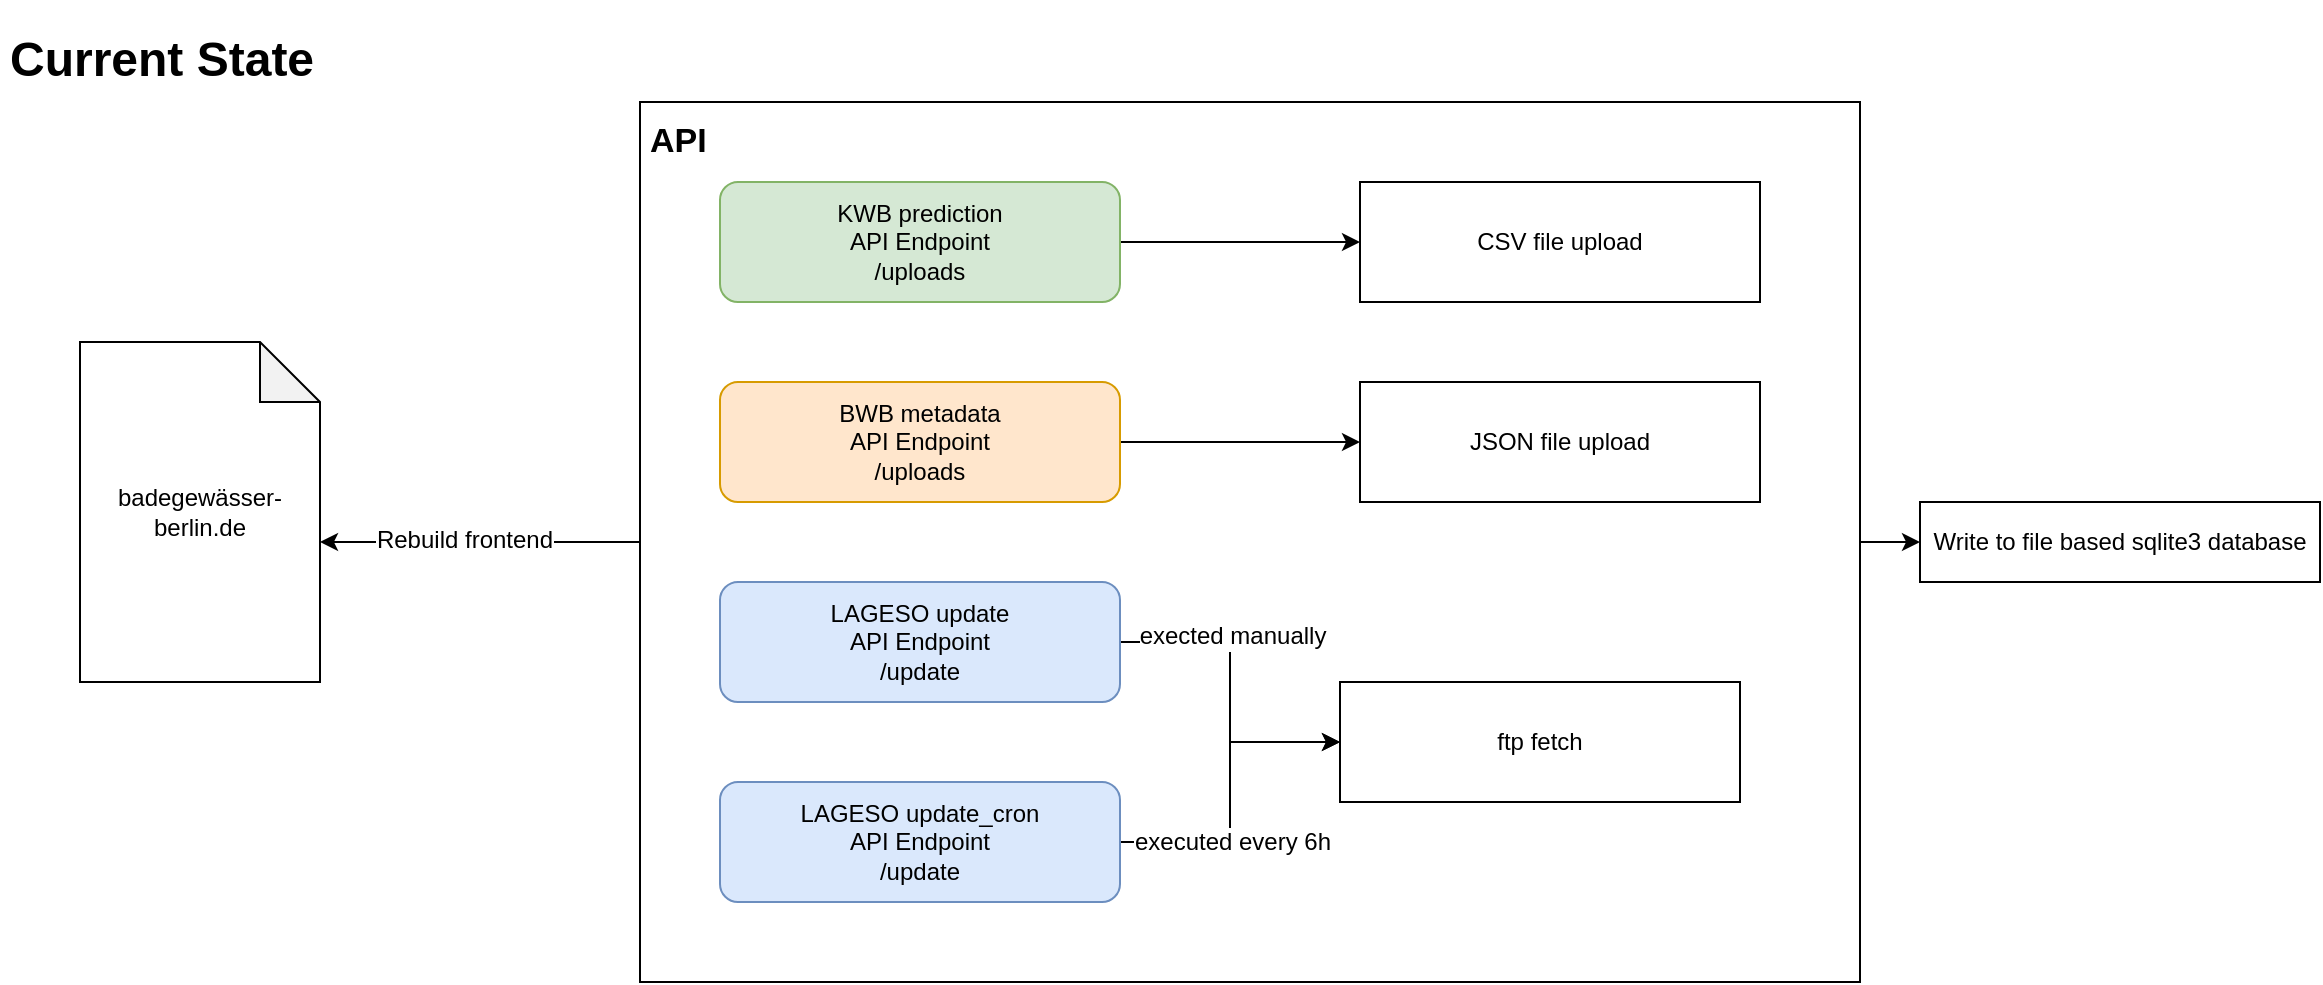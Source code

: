 <mxfile version="10.6.5" type="github"><diagram id="f5qFrhAt0QIMCM6FOQkb" name="Current state"><mxGraphModel dx="1645" dy="1752" grid="1" gridSize="10" guides="1" tooltips="1" connect="1" arrows="1" fold="1" page="0" pageScale="1" pageWidth="827" pageHeight="1169" math="0" shadow="0"><root><mxCell id="0"/><mxCell id="1" parent="0"/><mxCell id="_vu0zIGkdGEpIibIL8r3-19" value="" style="edgeStyle=orthogonalEdgeStyle;rounded=0;orthogonalLoop=1;jettySize=auto;html=1;" parent="1" source="_vu0zIGkdGEpIibIL8r3-14" target="_vu0zIGkdGEpIibIL8r3-18" edge="1"><mxGeometry relative="1" as="geometry"/></mxCell><mxCell id="_vu0zIGkdGEpIibIL8r3-14" value="&lt;div style=&quot;text-align: left; font-size: 17px;&quot;&gt;&lt;b style=&quot;font-size: 17px;&quot;&gt;API&lt;/b&gt;&lt;/div&gt;" style="whiteSpace=wrap;html=1;rounded=0;fillColor=none;verticalAlign=top;align=left;spacing=5;fontSize=17;" parent="1" vertex="1"><mxGeometry x="320" y="-500" width="610" height="440" as="geometry"/></mxCell><mxCell id="_vu0zIGkdGEpIibIL8r3-18" value="Write to file based sqlite3 database" style="whiteSpace=wrap;html=1;rounded=0;fillColor=#ffffff;shadow=0;comic=0;" parent="1" vertex="1"><mxGeometry x="960" y="-300" width="200" height="40" as="geometry"/></mxCell><mxCell id="_vu0zIGkdGEpIibIL8r3-23" style="edgeStyle=orthogonalEdgeStyle;rounded=0;orthogonalLoop=1;jettySize=auto;html=1;exitX=0;exitY=0;exitDx=120;exitDy=100;exitPerimeter=0;entryX=0;entryY=0.5;entryDx=0;entryDy=0;strokeColor=#000000;endArrow=none;endFill=0;startArrow=classic;startFill=1;" parent="1" source="_vu0zIGkdGEpIibIL8r3-1" target="_vu0zIGkdGEpIibIL8r3-14" edge="1"><mxGeometry relative="1" as="geometry"/></mxCell><mxCell id="_vu0zIGkdGEpIibIL8r3-24" value="Rebuild frontend" style="text;html=1;resizable=0;points=[];align=center;verticalAlign=middle;labelBackgroundColor=#ffffff;" parent="_vu0zIGkdGEpIibIL8r3-23" vertex="1" connectable="0"><mxGeometry x="-0.1" y="1" relative="1" as="geometry"><mxPoint as="offset"/></mxGeometry></mxCell><mxCell id="_vu0zIGkdGEpIibIL8r3-1" value="badegewässer-berlin.de" style="shape=note;whiteSpace=wrap;html=1;backgroundOutline=1;darkOpacity=0.05;" parent="1" vertex="1"><mxGeometry x="40" y="-380" width="120" height="170" as="geometry"/></mxCell><mxCell id="_vu0zIGkdGEpIibIL8r3-11" value="" style="edgeStyle=orthogonalEdgeStyle;rounded=0;orthogonalLoop=1;jettySize=auto;html=1;" parent="1" source="_vu0zIGkdGEpIibIL8r3-2" target="_vu0zIGkdGEpIibIL8r3-10" edge="1"><mxGeometry relative="1" as="geometry"/></mxCell><mxCell id="_vu0zIGkdGEpIibIL8r3-2" value="KWB prediction&lt;br&gt;API Endpoint&lt;br&gt;/uploads&lt;br&gt;" style="rounded=1;whiteSpace=wrap;html=1;fillColor=#d5e8d4;strokeColor=#82b366;" parent="1" vertex="1"><mxGeometry x="360" y="-460" width="200" height="60" as="geometry"/></mxCell><mxCell id="_vu0zIGkdGEpIibIL8r3-10" value="CSV file upload&lt;br&gt;" style="rounded=0;whiteSpace=wrap;html=1;" parent="1" vertex="1"><mxGeometry x="680" y="-460" width="200" height="60" as="geometry"/></mxCell><mxCell id="_vu0zIGkdGEpIibIL8r3-13" value="" style="edgeStyle=orthogonalEdgeStyle;rounded=0;orthogonalLoop=1;jettySize=auto;html=1;" parent="1" source="_vu0zIGkdGEpIibIL8r3-3" target="_vu0zIGkdGEpIibIL8r3-12" edge="1"><mxGeometry relative="1" as="geometry"/></mxCell><mxCell id="_vu0zIGkdGEpIibIL8r3-3" value="BWB metadata&lt;br&gt;API Endpoint&lt;br&gt;/uploads&lt;br&gt;" style="rounded=1;whiteSpace=wrap;html=1;fillColor=#ffe6cc;strokeColor=#d79b00;" parent="1" vertex="1"><mxGeometry x="360" y="-360" width="200" height="60" as="geometry"/></mxCell><mxCell id="_vu0zIGkdGEpIibIL8r3-12" value="JSON file upload&lt;br&gt;" style="rounded=0;whiteSpace=wrap;html=1;" parent="1" vertex="1"><mxGeometry x="680" y="-360" width="200" height="60" as="geometry"/></mxCell><mxCell id="_vu0zIGkdGEpIibIL8r3-9" value="" style="edgeStyle=orthogonalEdgeStyle;rounded=0;orthogonalLoop=1;jettySize=auto;html=1;entryX=0;entryY=0.5;entryDx=0;entryDy=0;" parent="1" source="_vu0zIGkdGEpIibIL8r3-4" target="_vu0zIGkdGEpIibIL8r3-27" edge="1"><mxGeometry relative="1" as="geometry"><mxPoint x="640" y="-230" as="targetPoint"/></mxGeometry></mxCell><mxCell id="_vu0zIGkdGEpIibIL8r3-25" value="&lt;span&gt;exected manually&lt;/span&gt;" style="text;html=1;resizable=0;points=[];align=center;verticalAlign=middle;labelBackgroundColor=#ffffff;" parent="_vu0zIGkdGEpIibIL8r3-9" vertex="1" connectable="0"><mxGeometry x="-0.325" y="3" relative="1" as="geometry"><mxPoint x="2" as="offset"/></mxGeometry></mxCell><mxCell id="_vu0zIGkdGEpIibIL8r3-4" value="LAGESO update&lt;br&gt;API Endpoint&lt;br&gt;/update&lt;br&gt;" style="rounded=1;whiteSpace=wrap;html=1;fillColor=#dae8fc;strokeColor=#6c8ebf;" parent="1" vertex="1"><mxGeometry x="360" y="-260" width="200" height="60" as="geometry"/></mxCell><mxCell id="_vu0zIGkdGEpIibIL8r3-7" value="" style="edgeStyle=orthogonalEdgeStyle;rounded=0;orthogonalLoop=1;jettySize=auto;html=1;entryX=0;entryY=0.5;entryDx=0;entryDy=0;" parent="1" source="_vu0zIGkdGEpIibIL8r3-5" target="_vu0zIGkdGEpIibIL8r3-27" edge="1"><mxGeometry relative="1" as="geometry"><mxPoint x="640" y="-130" as="targetPoint"/></mxGeometry></mxCell><mxCell id="_vu0zIGkdGEpIibIL8r3-26" value="&lt;span&gt;executed every 6h&lt;/span&gt;" style="text;html=1;resizable=0;points=[];align=center;verticalAlign=middle;labelBackgroundColor=#ffffff;" parent="_vu0zIGkdGEpIibIL8r3-7" vertex="1" connectable="0"><mxGeometry x="-0.475" relative="1" as="geometry"><mxPoint x="14" as="offset"/></mxGeometry></mxCell><mxCell id="_vu0zIGkdGEpIibIL8r3-5" value="LAGESO update_cron&lt;br&gt;API Endpoint&lt;br&gt;/update&lt;br&gt;" style="rounded=1;whiteSpace=wrap;html=1;fillColor=#dae8fc;strokeColor=#6c8ebf;" parent="1" vertex="1"><mxGeometry x="360" y="-160" width="200" height="60" as="geometry"/></mxCell><mxCell id="_vu0zIGkdGEpIibIL8r3-27" value="ftp fetch&lt;br&gt;" style="rounded=0;whiteSpace=wrap;html=1;" parent="1" vertex="1"><mxGeometry x="670" y="-210" width="200" height="60" as="geometry"/></mxCell><mxCell id="5UFkBVJP85eat3HNLZW6-2" value="&lt;h1&gt;Current State&lt;br&gt;&lt;/h1&gt;" style="text;html=1;strokeColor=none;fillColor=none;spacing=5;spacingTop=-20;whiteSpace=wrap;overflow=hidden;rounded=0;shadow=0;comic=0;" vertex="1" parent="1"><mxGeometry y="-541" width="190" height="120" as="geometry"/></mxCell></root></mxGraphModel></diagram><diagram id="WLlmkZjlamcLFwnkFeMG" name="Future state"><mxGraphModel dx="799" dy="425" grid="1" gridSize="10" guides="1" tooltips="1" connect="1" arrows="1" fold="1" page="0" pageScale="1" pageWidth="827" pageHeight="1169" math="0" shadow="0"><root><mxCell id="WojOLDcGIK98U-w6AZ9X-0"/><mxCell id="WojOLDcGIK98U-w6AZ9X-1" parent="WojOLDcGIK98U-w6AZ9X-0"/><mxCell id="kKB-npRafWWbGXaTTebQ-0" value="&lt;h1&gt;Future State&lt;br&gt;&lt;/h1&gt;" style="text;html=1;strokeColor=none;fillColor=none;spacing=5;spacingTop=-20;whiteSpace=wrap;overflow=hidden;rounded=0;shadow=0;comic=0;" vertex="1" parent="WojOLDcGIK98U-w6AZ9X-1"><mxGeometry y="155" width="190" height="120" as="geometry"/></mxCell><mxCell id="kKB-npRafWWbGXaTTebQ-1" style="edgeStyle=orthogonalEdgeStyle;rounded=0;orthogonalLoop=1;jettySize=auto;html=1;exitX=0;exitY=0;exitDx=120;exitDy=100;exitPerimeter=0;entryX=0;entryY=0.25;entryDx=0;entryDy=0;startArrow=classic;startFill=1;endArrow=classic;endFill=1;fontSize=17;" edge="1" parent="WojOLDcGIK98U-w6AZ9X-1" source="kKB-npRafWWbGXaTTebQ-3" target="kKB-npRafWWbGXaTTebQ-7"><mxGeometry relative="1" as="geometry"><Array as="points"><mxPoint x="300" y="740"/><mxPoint x="300" y="871"/><mxPoint x="1249" y="871"/><mxPoint x="1249" y="795"/></Array></mxGeometry></mxCell><mxCell id="kKB-npRafWWbGXaTTebQ-2" value="&lt;font style=&quot;font-size: 12px&quot;&gt;GET public data&lt;/font&gt;" style="text;html=1;resizable=0;points=[];align=center;verticalAlign=middle;labelBackgroundColor=#ffffff;fontSize=17;" vertex="1" connectable="0" parent="kKB-npRafWWbGXaTTebQ-1"><mxGeometry x="-0.281" y="-2" relative="1" as="geometry"><mxPoint y="-5" as="offset"/></mxGeometry></mxCell><mxCell id="kKB-npRafWWbGXaTTebQ-3" value="badegewaesser-berlin.de" style="shape=note;whiteSpace=wrap;html=1;backgroundOutline=1;darkOpacity=0.05;" vertex="1" parent="WojOLDcGIK98U-w6AZ9X-1"><mxGeometry x="40" y="640" width="120" height="170" as="geometry"/></mxCell><mxCell id="kKB-npRafWWbGXaTTebQ-4" value="?badegewaesser-sachsen.de?" style="shape=note;whiteSpace=wrap;html=1;backgroundOutline=1;darkOpacity=0.05;" vertex="1" parent="WojOLDcGIK98U-w6AZ9X-1"><mxGeometry x="40" y="861.5" width="120" height="170" as="geometry"/></mxCell><mxCell id="kKB-npRafWWbGXaTTebQ-5" value="?badegewaesser-leipzig.de?" style="shape=note;whiteSpace=wrap;html=1;backgroundOutline=1;darkOpacity=0.05;" vertex="1" parent="WojOLDcGIK98U-w6AZ9X-1"><mxGeometry x="40" y="1083" width="120" height="170" as="geometry"/></mxCell><mxCell id="kKB-npRafWWbGXaTTebQ-6" style="edgeStyle=orthogonalEdgeStyle;rounded=0;orthogonalLoop=1;jettySize=auto;html=1;exitX=1;exitY=0.5;exitDx=0;exitDy=0;entryX=0;entryY=0.5;entryDx=0;entryDy=0;startArrow=classic;startFill=1;endArrow=classic;endFill=1;fontSize=17;" edge="1" parent="WojOLDcGIK98U-w6AZ9X-1" source="kKB-npRafWWbGXaTTebQ-7" target="kKB-npRafWWbGXaTTebQ-26"><mxGeometry relative="1" as="geometry"/></mxCell><mxCell id="kKB-npRafWWbGXaTTebQ-7" value="&lt;div style=&quot;text-align: left ; font-size: 17px&quot;&gt;&lt;b style=&quot;font-size: 17px&quot;&gt;Database API&lt;/b&gt;&lt;/div&gt;" style="whiteSpace=wrap;html=1;rounded=0;fillColor=none;verticalAlign=top;align=left;spacing=5;fontSize=17;" vertex="1" parent="WojOLDcGIK98U-w6AZ9X-1"><mxGeometry x="1485" y="640" width="610" height="620" as="geometry"/></mxCell><mxCell id="kKB-npRafWWbGXaTTebQ-8" value="&lt;div style=&quot;text-align: left ; font-size: 17px&quot;&gt;&lt;b style=&quot;font-size: 17px&quot;&gt;Database&lt;/b&gt;&lt;/div&gt;" style="whiteSpace=wrap;html=1;rounded=0;fillColor=none;verticalAlign=top;align=left;spacing=5;fontSize=17;" vertex="1" parent="WojOLDcGIK98U-w6AZ9X-1"><mxGeometry x="2470" y="640" width="810" height="620" as="geometry"/></mxCell><mxCell id="kKB-npRafWWbGXaTTebQ-9" value="" style="edgeStyle=orthogonalEdgeStyle;rounded=0;orthogonalLoop=1;jettySize=auto;html=1;startFill=0;endArrow=none;endFill=0;fontSize=17;" edge="1" parent="WojOLDcGIK98U-w6AZ9X-1" source="kKB-npRafWWbGXaTTebQ-13" target="kKB-npRafWWbGXaTTebQ-14"><mxGeometry relative="1" as="geometry"/></mxCell><mxCell id="kKB-npRafWWbGXaTTebQ-10" style="edgeStyle=orthogonalEdgeStyle;rounded=0;orthogonalLoop=1;jettySize=auto;html=1;exitX=1;exitY=0.5;exitDx=0;exitDy=0;entryX=0;entryY=0.5;entryDx=0;entryDy=0;startFill=0;endArrow=none;endFill=0;fontSize=17;" edge="1" parent="WojOLDcGIK98U-w6AZ9X-1" source="kKB-npRafWWbGXaTTebQ-13" target="kKB-npRafWWbGXaTTebQ-20"><mxGeometry relative="1" as="geometry"/></mxCell><mxCell id="kKB-npRafWWbGXaTTebQ-11" style="edgeStyle=orthogonalEdgeStyle;rounded=0;orthogonalLoop=1;jettySize=auto;html=1;exitX=1;exitY=0.5;exitDx=0;exitDy=0;entryX=0;entryY=0.5;entryDx=0;entryDy=0;startFill=0;endArrow=none;endFill=0;fontSize=17;" edge="1" parent="WojOLDcGIK98U-w6AZ9X-1" source="kKB-npRafWWbGXaTTebQ-13" target="kKB-npRafWWbGXaTTebQ-22"><mxGeometry relative="1" as="geometry"/></mxCell><mxCell id="kKB-npRafWWbGXaTTebQ-12" style="edgeStyle=orthogonalEdgeStyle;rounded=0;orthogonalLoop=1;jettySize=auto;html=1;exitX=1;exitY=0.5;exitDx=0;exitDy=0;entryX=0;entryY=0.5;entryDx=0;entryDy=0;startFill=0;endArrow=none;endFill=0;fontSize=17;" edge="1" parent="WojOLDcGIK98U-w6AZ9X-1" source="kKB-npRafWWbGXaTTebQ-13" target="kKB-npRafWWbGXaTTebQ-21"><mxGeometry relative="1" as="geometry"/></mxCell><mxCell id="kKB-npRafWWbGXaTTebQ-13" value="Bathingspots&lt;br&gt;" style="rounded=0;whiteSpace=wrap;html=1;" vertex="1" parent="WojOLDcGIK98U-w6AZ9X-1"><mxGeometry x="2770" y="760" width="200" height="60" as="geometry"/></mxCell><mxCell id="kKB-npRafWWbGXaTTebQ-14" value="Predictions&lt;br&gt;" style="rounded=0;whiteSpace=wrap;html=1;" vertex="1" parent="WojOLDcGIK98U-w6AZ9X-1"><mxGeometry x="3050" y="760" width="200" height="60" as="geometry"/></mxCell><mxCell id="kKB-npRafWWbGXaTTebQ-15" style="edgeStyle=orthogonalEdgeStyle;rounded=0;orthogonalLoop=1;jettySize=auto;html=1;exitX=1;exitY=0.5;exitDx=0;exitDy=0;entryX=0;entryY=0.5;entryDx=0;entryDy=0;startArrow=none;startFill=0;endArrow=none;endFill=0;strokeColor=#000000;fontSize=17;" edge="1" parent="WojOLDcGIK98U-w6AZ9X-1" source="kKB-npRafWWbGXaTTebQ-17" target="kKB-npRafWWbGXaTTebQ-13"><mxGeometry relative="1" as="geometry"/></mxCell><mxCell id="kKB-npRafWWbGXaTTebQ-16" style="edgeStyle=orthogonalEdgeStyle;rounded=0;orthogonalLoop=1;jettySize=auto;html=1;exitX=0.5;exitY=0;exitDx=0;exitDy=0;entryX=0;entryY=0.5;entryDx=0;entryDy=0;startArrow=none;startFill=0;endArrow=none;endFill=0;fontSize=17;" edge="1" parent="WojOLDcGIK98U-w6AZ9X-1" source="kKB-npRafWWbGXaTTebQ-17" target="kKB-npRafWWbGXaTTebQ-29"><mxGeometry relative="1" as="geometry"/></mxCell><mxCell id="kKB-npRafWWbGXaTTebQ-17" value="Users&lt;br&gt;" style="rounded=0;whiteSpace=wrap;html=1;" vertex="1" parent="WojOLDcGIK98U-w6AZ9X-1"><mxGeometry x="2540" y="760" width="200" height="60" as="geometry"/></mxCell><mxCell id="kKB-npRafWWbGXaTTebQ-18" style="edgeStyle=orthogonalEdgeStyle;rounded=0;orthogonalLoop=1;jettySize=auto;html=1;exitX=1;exitY=0.5;exitDx=0;exitDy=0;entryX=0.5;entryY=1;entryDx=0;entryDy=0;startFill=0;endArrow=none;endFill=0;fontSize=17;" edge="1" parent="WojOLDcGIK98U-w6AZ9X-1" source="kKB-npRafWWbGXaTTebQ-19" target="kKB-npRafWWbGXaTTebQ-13"><mxGeometry relative="1" as="geometry"/></mxCell><mxCell id="kKB-npRafWWbGXaTTebQ-19" value="Regions&lt;br&gt;" style="rounded=0;whiteSpace=wrap;html=1;" vertex="1" parent="WojOLDcGIK98U-w6AZ9X-1"><mxGeometry x="2540" y="840" width="200" height="60" as="geometry"/></mxCell><mxCell id="kKB-npRafWWbGXaTTebQ-20" value="Model&lt;br&gt;" style="rounded=0;whiteSpace=wrap;html=1;" vertex="1" parent="WojOLDcGIK98U-w6AZ9X-1"><mxGeometry x="3050" y="840" width="200" height="60" as="geometry"/></mxCell><mxCell id="kKB-npRafWWbGXaTTebQ-21" value="Measurments&lt;br&gt;" style="rounded=0;whiteSpace=wrap;html=1;" vertex="1" parent="WojOLDcGIK98U-w6AZ9X-1"><mxGeometry x="3050" y="1001.5" width="200" height="60" as="geometry"/></mxCell><mxCell id="kKB-npRafWWbGXaTTebQ-22" value="RawModelData&lt;br&gt;" style="rounded=0;whiteSpace=wrap;html=1;" vertex="1" parent="WojOLDcGIK98U-w6AZ9X-1"><mxGeometry x="3050" y="920" width="200" height="60" as="geometry"/></mxCell><mxCell id="kKB-npRafWWbGXaTTebQ-23" style="edgeStyle=orthogonalEdgeStyle;rounded=0;orthogonalLoop=1;jettySize=auto;html=1;exitX=0.5;exitY=0;exitDx=0;exitDy=0;entryX=0.5;entryY=1;entryDx=0;entryDy=0;startArrow=none;startFill=0;endArrow=classic;endFill=1;fontSize=17;" edge="1" parent="WojOLDcGIK98U-w6AZ9X-1" source="kKB-npRafWWbGXaTTebQ-24" target="kKB-npRafWWbGXaTTebQ-7"><mxGeometry relative="1" as="geometry"/></mxCell><mxCell id="kKB-npRafWWbGXaTTebQ-24" value="&lt;div style=&quot;text-align: left ; font-size: 17px&quot;&gt;&lt;b style=&quot;font-size: 17px&quot;&gt;Prediction API opencpu&lt;/b&gt;&lt;/div&gt;" style="whiteSpace=wrap;html=1;rounded=0;fillColor=none;verticalAlign=top;align=left;spacing=5;fontSize=17;" vertex="1" parent="WojOLDcGIK98U-w6AZ9X-1"><mxGeometry x="1485" y="1340" width="610" height="620" as="geometry"/></mxCell><mxCell id="kKB-npRafWWbGXaTTebQ-25" style="edgeStyle=orthogonalEdgeStyle;rounded=0;orthogonalLoop=1;jettySize=auto;html=1;exitX=1;exitY=0.5;exitDx=0;exitDy=0;entryX=0;entryY=0.5;entryDx=0;entryDy=0;startArrow=classic;startFill=1;endArrow=classic;endFill=1;fontSize=17;" edge="1" parent="WojOLDcGIK98U-w6AZ9X-1" source="kKB-npRafWWbGXaTTebQ-26" target="kKB-npRafWWbGXaTTebQ-8"><mxGeometry relative="1" as="geometry"/></mxCell><mxCell id="kKB-npRafWWbGXaTTebQ-26" value="&lt;div style=&quot;text-align: left ; font-size: 17px&quot;&gt;&lt;b style=&quot;font-size: 17px&quot;&gt;Authentification auth0.com&lt;/b&gt;&lt;/div&gt;" style="whiteSpace=wrap;html=1;rounded=0;fillColor=none;verticalAlign=middle;align=center;spacing=5;fontSize=17;" vertex="1" parent="WojOLDcGIK98U-w6AZ9X-1"><mxGeometry x="2170" y="920" width="240" height="60" as="geometry"/></mxCell><mxCell id="kKB-npRafWWbGXaTTebQ-27" style="edgeStyle=orthogonalEdgeStyle;rounded=0;orthogonalLoop=1;jettySize=auto;html=1;exitX=0.5;exitY=0;exitDx=0;exitDy=0;entryX=0;entryY=0.5;entryDx=0;entryDy=0;startArrow=classic;startFill=1;endArrow=classic;endFill=1;fontSize=17;" edge="1" parent="WojOLDcGIK98U-w6AZ9X-1" source="kKB-npRafWWbGXaTTebQ-28" target="kKB-npRafWWbGXaTTebQ-7"><mxGeometry relative="1" as="geometry"/></mxCell><mxCell id="kKB-npRafWWbGXaTTebQ-28" value="&lt;div style=&quot;text-align: left ; font-size: 17px&quot;&gt;&lt;b style=&quot;font-size: 17px&quot;&gt;Web Application/CMS&lt;/b&gt;&lt;/div&gt;" style="whiteSpace=wrap;html=1;rounded=0;fillColor=none;verticalAlign=top;align=left;spacing=5;fontSize=17;" vertex="1" parent="WojOLDcGIK98U-w6AZ9X-1"><mxGeometry x="1060" y="1340" width="380" height="620" as="geometry"/></mxCell><mxCell id="kKB-npRafWWbGXaTTebQ-29" value="Standortbewertung&lt;br&gt;" style="rounded=0;whiteSpace=wrap;html=1;" vertex="1" parent="WojOLDcGIK98U-w6AZ9X-1"><mxGeometry x="2770" y="680" width="200" height="60" as="geometry"/></mxCell><mxCell id="kKB-npRafWWbGXaTTebQ-30" style="edgeStyle=orthogonalEdgeStyle;rounded=0;orthogonalLoop=1;jettySize=auto;html=1;exitX=0;exitY=0;exitDx=120.0;exitDy=100;exitPerimeter=0;entryX=0;entryY=0.5;entryDx=0;entryDy=0;startArrow=classic;startFill=1;endArrow=classic;endFill=1;fontSize=17;" edge="1" parent="WojOLDcGIK98U-w6AZ9X-1" source="kKB-npRafWWbGXaTTebQ-31" target="kKB-npRafWWbGXaTTebQ-33"><mxGeometry relative="1" as="geometry"/></mxCell><mxCell id="kKB-npRafWWbGXaTTebQ-31" value="?&lt;br&gt;badegewaesser.eu&lt;br&gt;badegewaesser.dev&lt;br&gt;?&lt;br&gt;" style="shape=note;whiteSpace=wrap;html=1;backgroundOutline=1;darkOpacity=0.05;" vertex="1" parent="WojOLDcGIK98U-w6AZ9X-1"><mxGeometry x="50" y="1551" width="120" height="170" as="geometry"/></mxCell><mxCell id="kKB-npRafWWbGXaTTebQ-32" style="edgeStyle=orthogonalEdgeStyle;rounded=0;orthogonalLoop=1;jettySize=auto;html=1;exitX=1;exitY=0.5;exitDx=0;exitDy=0;entryX=0;entryY=0.5;entryDx=0;entryDy=0;startArrow=classic;startFill=1;endArrow=classic;endFill=1;fontSize=17;" edge="1" parent="WojOLDcGIK98U-w6AZ9X-1" source="kKB-npRafWWbGXaTTebQ-33" target="kKB-npRafWWbGXaTTebQ-28"><mxGeometry relative="1" as="geometry"/></mxCell><mxCell id="kKB-npRafWWbGXaTTebQ-33" value="&lt;div style=&quot;text-align: left ; font-size: 17px&quot;&gt;&lt;b style=&quot;font-size: 17px&quot;&gt;Authentification auth0.com&lt;/b&gt;&lt;/div&gt;" style="whiteSpace=wrap;html=1;rounded=0;fillColor=none;verticalAlign=middle;align=center;spacing=5;fontSize=17;" vertex="1" parent="WojOLDcGIK98U-w6AZ9X-1"><mxGeometry x="240" y="1620" width="240" height="60" as="geometry"/></mxCell><mxCell id="kKB-npRafWWbGXaTTebQ-34" value="&lt;div style=&quot;text-align: left ; font-size: 17px&quot;&gt;&lt;b&gt;File Storage&lt;/b&gt;&lt;/div&gt;" style="whiteSpace=wrap;html=1;rounded=0;fillColor=none;verticalAlign=top;align=left;spacing=5;fontSize=17;" vertex="1" parent="WojOLDcGIK98U-w6AZ9X-1"><mxGeometry x="2470" y="1340" width="810" height="620" as="geometry"/></mxCell><mxCell id="kKB-npRafWWbGXaTTebQ-35" style="edgeStyle=orthogonalEdgeStyle;rounded=0;orthogonalLoop=1;jettySize=auto;html=1;exitX=0.5;exitY=0;exitDx=0;exitDy=0;entryX=0.75;entryY=1;entryDx=0;entryDy=0;startArrow=none;startFill=0;endArrow=none;endFill=0;fontSize=17;" edge="1" parent="WojOLDcGIK98U-w6AZ9X-1" source="kKB-npRafWWbGXaTTebQ-36" target="kKB-npRafWWbGXaTTebQ-13"><mxGeometry relative="1" as="geometry"/></mxCell><mxCell id="kKB-npRafWWbGXaTTebQ-36" value="images&lt;br&gt;" style="rounded=0;whiteSpace=wrap;html=1;" vertex="1" parent="WojOLDcGIK98U-w6AZ9X-1"><mxGeometry x="2540" y="1390" width="200" height="60" as="geometry"/></mxCell><mxCell id="kKB-npRafWWbGXaTTebQ-37" value="Radoloan Data DWD&lt;br&gt;" style="rounded=0;whiteSpace=wrap;html=1;" vertex="1" parent="WojOLDcGIK98U-w6AZ9X-1"><mxGeometry x="2540" y="1770" width="200" height="60" as="geometry"/></mxCell><mxCell id="kKB-npRafWWbGXaTTebQ-38" value="User Create and edit&lt;br&gt;Bathingspot&lt;br&gt;Users&lt;br&gt;Regions&lt;br&gt;" style="rounded=1;whiteSpace=wrap;html=1;fillColor=#d5e8d4;strokeColor=#82b366;" vertex="1" parent="WojOLDcGIK98U-w6AZ9X-1"><mxGeometry x="1136" y="1400" width="200" height="60" as="geometry"/></mxCell><mxCell id="kKB-npRafWWbGXaTTebQ-39" style="edgeStyle=orthogonalEdgeStyle;rounded=0;orthogonalLoop=1;jettySize=auto;html=1;exitX=1;exitY=0.5;exitDx=0;exitDy=0;entryX=0;entryY=0.5;entryDx=0;entryDy=0;startArrow=none;startFill=0;endArrow=none;endFill=0;fontSize=17;" edge="1" parent="WojOLDcGIK98U-w6AZ9X-1" source="kKB-npRafWWbGXaTTebQ-40" target="kKB-npRafWWbGXaTTebQ-37"><mxGeometry relative="1" as="geometry"/></mxCell><mxCell id="kKB-npRafWWbGXaTTebQ-40" value="Prediction KWB&lt;br&gt;" style="rounded=0;whiteSpace=wrap;html=1;" vertex="1" parent="WojOLDcGIK98U-w6AZ9X-1"><mxGeometry x="1690" y="1770" width="200" height="60" as="geometry"/></mxCell><mxCell id="kKB-npRafWWbGXaTTebQ-41" value="&lt;div style=&quot;text-align: left ; font-size: 17px&quot;&gt;&lt;b style=&quot;font-size: 17px&quot;&gt;Extensions Layer&lt;/b&gt;&lt;/div&gt;" style="whiteSpace=wrap;html=1;rounded=0;fillColor=none;verticalAlign=top;align=left;spacing=5;fontSize=17;" vertex="1" parent="WojOLDcGIK98U-w6AZ9X-1"><mxGeometry x="320" y="231.5" width="610" height="440" as="geometry"/></mxCell><mxCell id="kKB-npRafWWbGXaTTebQ-42" value="LAGESO update&lt;br&gt;API Endpoint&lt;br&gt;/update&lt;br&gt;" style="rounded=1;whiteSpace=wrap;html=1;fillColor=#dae8fc;strokeColor=#6c8ebf;dashed=1;" vertex="1" parent="WojOLDcGIK98U-w6AZ9X-1"><mxGeometry x="362.5" y="283" width="200" height="60" as="geometry"/></mxCell><mxCell id="kKB-npRafWWbGXaTTebQ-43" value="" style="edgeStyle=orthogonalEdgeStyle;rounded=0;orthogonalLoop=1;jettySize=auto;html=1;entryX=0.25;entryY=0;entryDx=0;entryDy=0;" edge="1" parent="WojOLDcGIK98U-w6AZ9X-1" source="kKB-npRafWWbGXaTTebQ-45" target="kKB-npRafWWbGXaTTebQ-7"><mxGeometry relative="1" as="geometry"><mxPoint x="673.333" y="362.833" as="targetPoint"/></mxGeometry></mxCell><mxCell id="kKB-npRafWWbGXaTTebQ-44" value="&lt;span&gt;executed every 6h&lt;/span&gt;" style="text;html=1;resizable=0;points=[];align=center;verticalAlign=middle;labelBackgroundColor=#ffffff;" vertex="1" connectable="0" parent="kKB-npRafWWbGXaTTebQ-43"><mxGeometry x="-0.475" relative="1" as="geometry"><mxPoint x="14" as="offset"/></mxGeometry></mxCell><mxCell id="kKB-npRafWWbGXaTTebQ-45" value="LAGESO update_cron&lt;br&gt;API Endpoint&lt;br&gt;/update&lt;br&gt;" style="rounded=1;whiteSpace=wrap;html=1;fillColor=#dae8fc;strokeColor=#6c8ebf;" vertex="1" parent="WojOLDcGIK98U-w6AZ9X-1"><mxGeometry x="362.5" y="383" width="200" height="60" as="geometry"/></mxCell><mxCell id="kKB-npRafWWbGXaTTebQ-46" style="edgeStyle=orthogonalEdgeStyle;rounded=0;orthogonalLoop=1;jettySize=auto;html=1;exitX=0;exitY=0.5;exitDx=0;exitDy=0;entryX=0.5;entryY=1;entryDx=0;entryDy=0;startArrow=none;startFill=0;endArrow=none;endFill=0;fontSize=17;" edge="1" parent="WojOLDcGIK98U-w6AZ9X-1" source="kKB-npRafWWbGXaTTebQ-47" target="kKB-npRafWWbGXaTTebQ-45"><mxGeometry relative="1" as="geometry"/></mxCell><mxCell id="kKB-npRafWWbGXaTTebQ-47" value="User LAGESO update&lt;br&gt;API Endpoint&lt;br&gt;/update&lt;br&gt;" style="rounded=1;whiteSpace=wrap;html=1;fillColor=#dae8fc;strokeColor=#6c8ebf;" vertex="1" parent="WojOLDcGIK98U-w6AZ9X-1"><mxGeometry x="1136" y="1540" width="200" height="60" as="geometry"/></mxCell><mxCell id="kKB-npRafWWbGXaTTebQ-48" value="USER KWB prediction&lt;br&gt;" style="rounded=1;whiteSpace=wrap;html=1;fillColor=#d5e8d4;strokeColor=#82b366;" vertex="1" parent="WojOLDcGIK98U-w6AZ9X-1"><mxGeometry x="1680" y="1390" width="200" height="60" as="geometry"/></mxCell><mxCell id="kKB-npRafWWbGXaTTebQ-49" value="GET&lt;br&gt;" style="rounded=1;whiteSpace=wrap;html=1;fillColor=#fff2cc;strokeColor=#d6b656;" vertex="1" parent="WojOLDcGIK98U-w6AZ9X-1"><mxGeometry x="1690" y="772.5" width="200" height="60" as="geometry"/></mxCell><mxCell id="kKB-npRafWWbGXaTTebQ-50" value="POST&lt;br&gt;" style="rounded=1;whiteSpace=wrap;html=1;fillColor=#fff2cc;strokeColor=#d6b656;" vertex="1" parent="WojOLDcGIK98U-w6AZ9X-1"><mxGeometry x="1690" y="870.5" width="200" height="60" as="geometry"/></mxCell><mxCell id="kKB-npRafWWbGXaTTebQ-51" value="PUT (UPDATE)&lt;br&gt;" style="rounded=1;whiteSpace=wrap;html=1;fillColor=#fff2cc;strokeColor=#d6b656;" vertex="1" parent="WojOLDcGIK98U-w6AZ9X-1"><mxGeometry x="1690" y="969.5" width="200" height="60" as="geometry"/></mxCell><mxCell id="kKB-npRafWWbGXaTTebQ-52" value="DELETE&lt;br&gt;" style="rounded=1;whiteSpace=wrap;html=1;fillColor=#fff2cc;strokeColor=#d6b656;" vertex="1" parent="WojOLDcGIK98U-w6AZ9X-1"><mxGeometry x="1690" y="1067.5" width="200" height="60" as="geometry"/></mxCell><mxCell id="kKB-npRafWWbGXaTTebQ-53" value="User BWB edit metadata&lt;br&gt;" style="rounded=1;whiteSpace=wrap;html=1;fillColor=#ffe6cc;strokeColor=#d79b00;" vertex="1" parent="WojOLDcGIK98U-w6AZ9X-1"><mxGeometry x="1136" y="1680" width="200" height="60" as="geometry"/></mxCell></root></mxGraphModel></diagram></mxfile>
